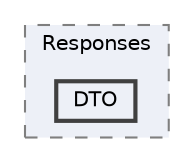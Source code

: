 digraph "C:/Users/adenf/RiderProjects/Openlabs.Mgcxm/Openlabs.Mgcxm.Tests/Assets/Responses/DTO"
{
 // LATEX_PDF_SIZE
  bgcolor="transparent";
  edge [fontname=Helvetica,fontsize=10,labelfontname=Helvetica,labelfontsize=10];
  node [fontname=Helvetica,fontsize=10,shape=box,height=0.2,width=0.4];
  compound=true
  subgraph clusterdir_151d9d3c92df6aab68d472d737b10c9c {
    graph [ bgcolor="#edf0f7", pencolor="grey50", label="Responses", fontname=Helvetica,fontsize=10 style="filled,dashed", URL="dir_151d9d3c92df6aab68d472d737b10c9c.html",tooltip=""]
  dir_96e718dfa916e015e99698f6aa88a827 [label="DTO", fillcolor="#edf0f7", color="grey25", style="filled,bold", URL="dir_96e718dfa916e015e99698f6aa88a827.html",tooltip=""];
  }
}
